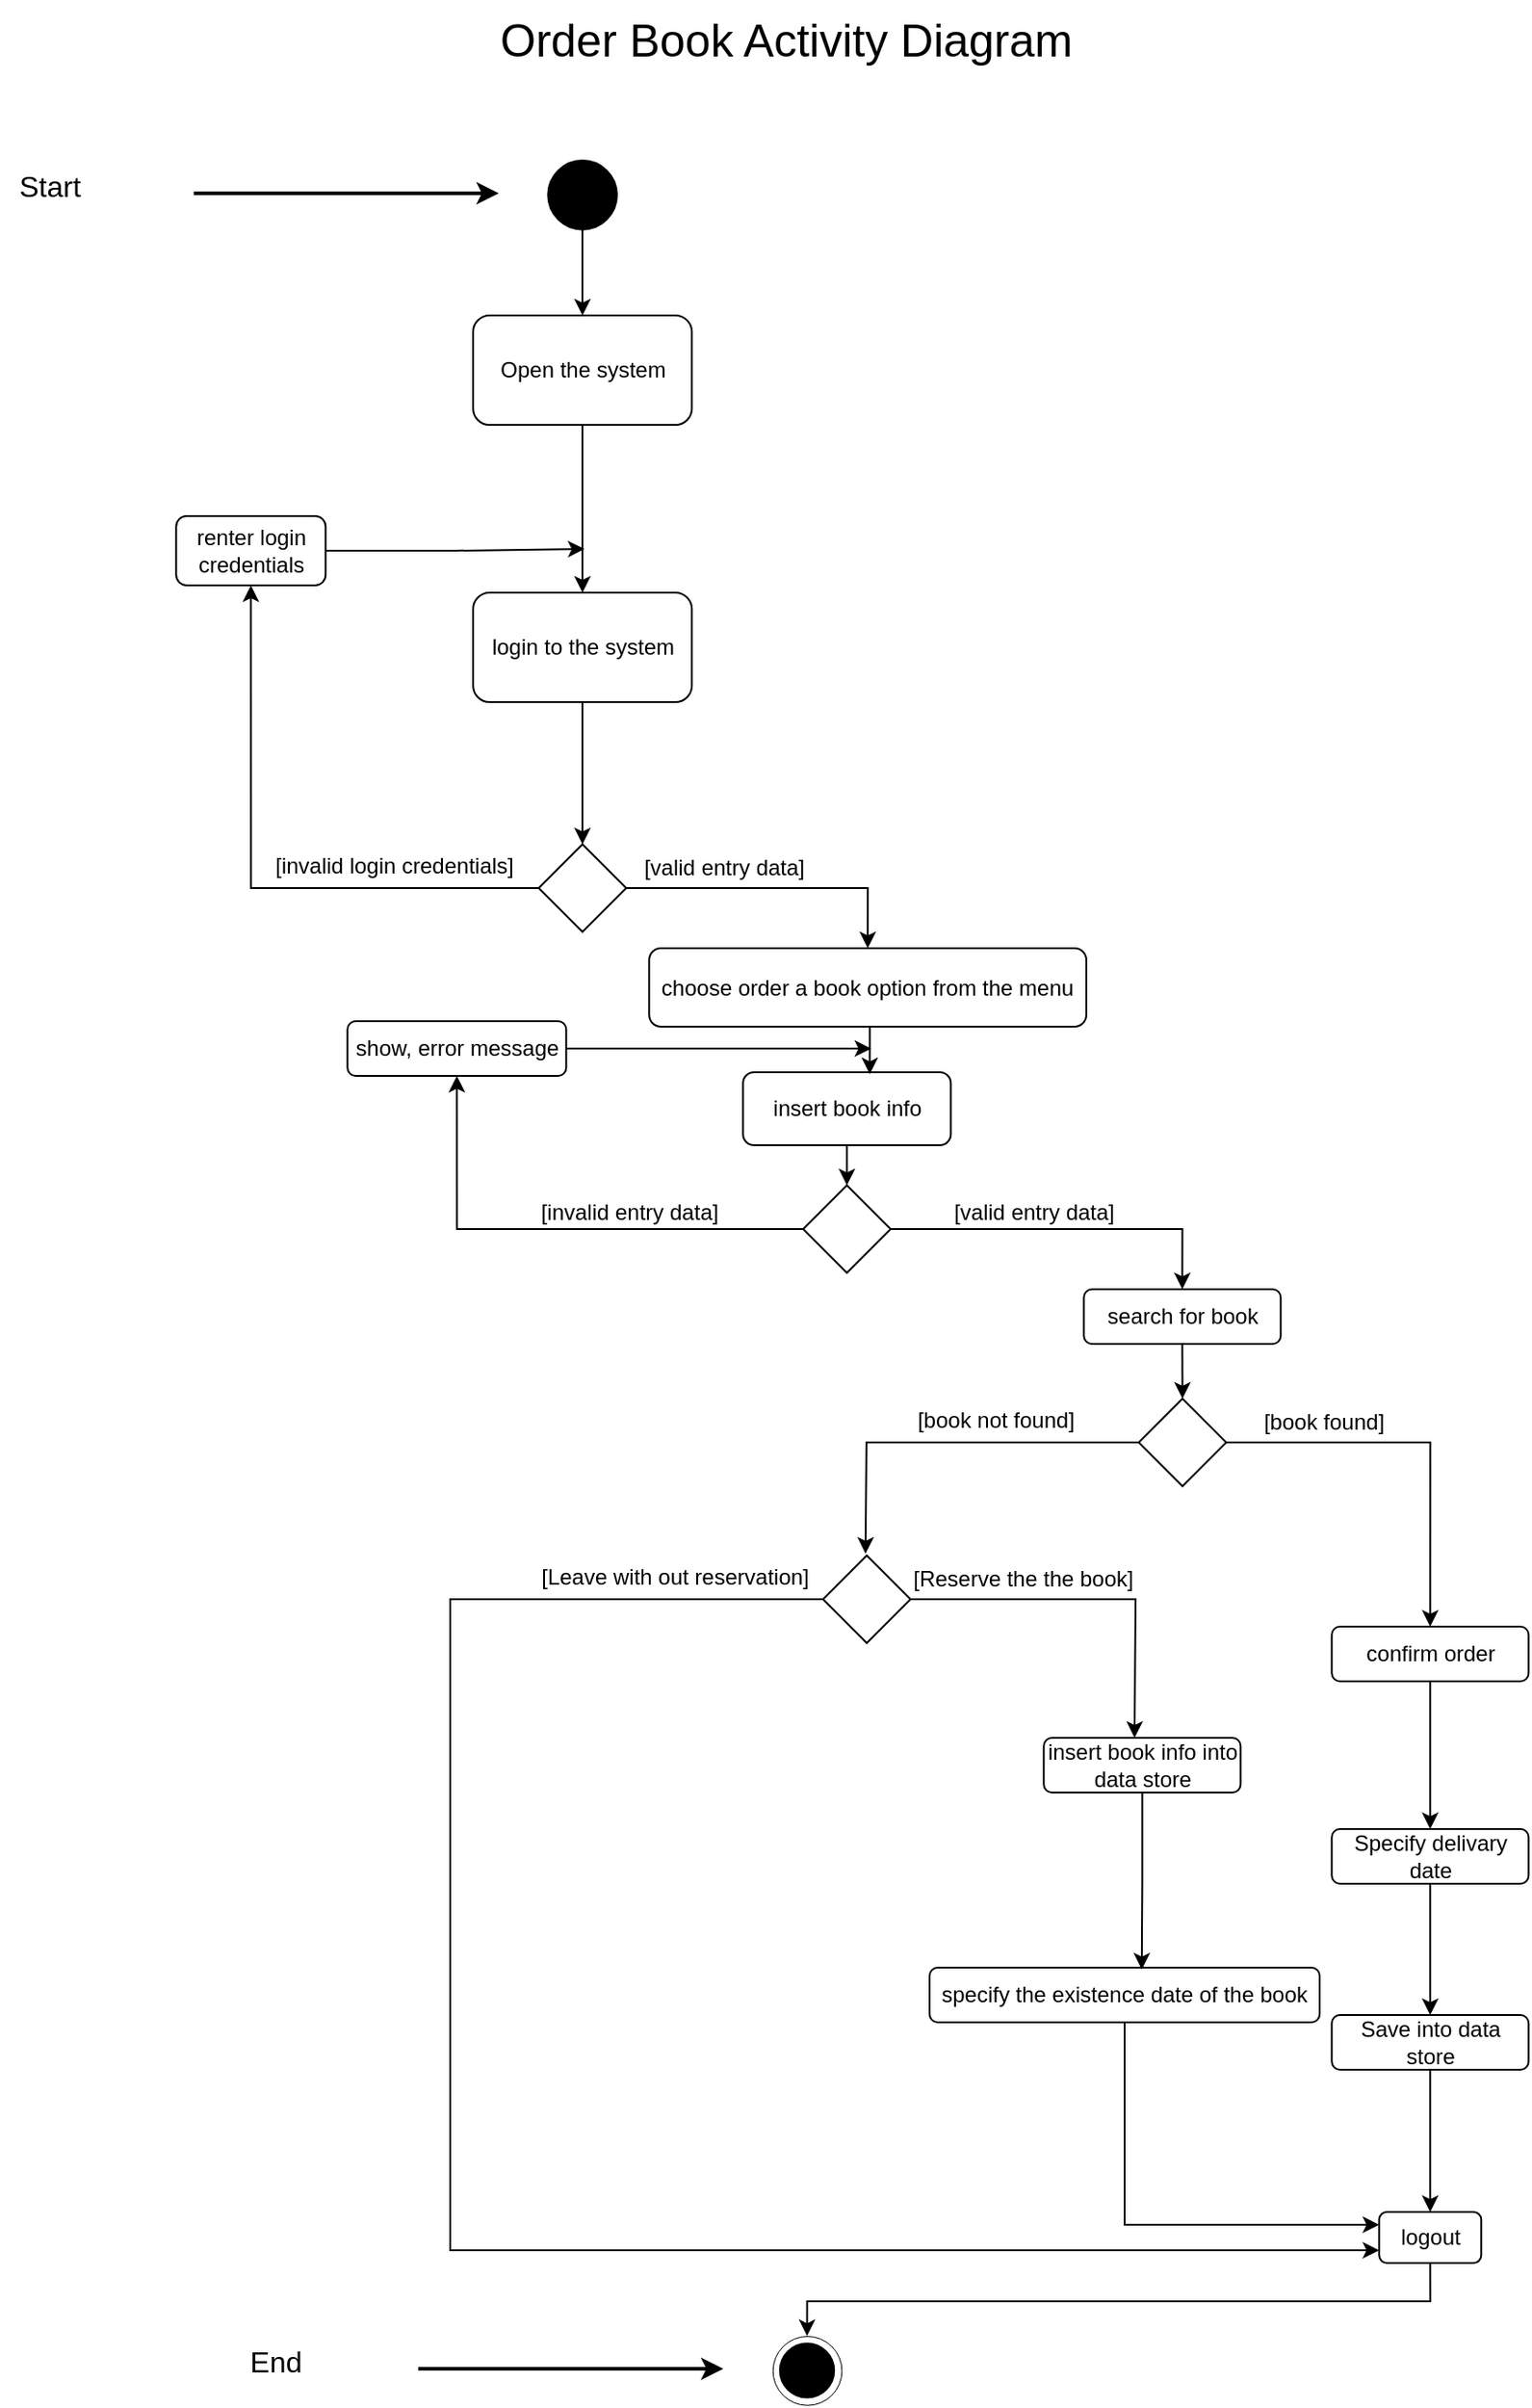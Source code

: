 <mxfile scale="1" border="0" version="24.4.0" type="device">
  <diagram name="Page-1" id="PlogBAuquy3NyxP3YzZk">
    <mxGraphModel dx="2117" dy="1798" grid="0" gridSize="10" guides="1" tooltips="1" connect="1" arrows="1" fold="1" page="1" pageScale="1" pageWidth="827" pageHeight="1169" math="0" shadow="0">
      <root>
        <mxCell id="0" />
        <mxCell id="1" parent="0" />
        <mxCell id="7Se4oC-TnPz3JseUxT82-1" value="Order Book Activity Diagram" style="text;html=1;align=center;verticalAlign=middle;resizable=0;points=[];autosize=1;strokeColor=none;fillColor=none;fontSize=25;" parent="1" vertex="1">
          <mxGeometry x="248" y="-1109" width="332" height="42" as="geometry" />
        </mxCell>
        <mxCell id="Gvk85KsbnPtWNcsbzoE_-1" value="" style="group" parent="1" vertex="1" connectable="0">
          <mxGeometry x="-16.002" y="-1023" width="837.652" height="1176" as="geometry" />
        </mxCell>
        <mxCell id="RftX0TWpoXqCSszcgh1f-1" value="Open the system" style="rounded=1;whiteSpace=wrap;html=1;" parent="Gvk85KsbnPtWNcsbzoE_-1" vertex="1">
          <mxGeometry x="258.572" y="87" width="120" height="60" as="geometry" />
        </mxCell>
        <mxCell id="RftX0TWpoXqCSszcgh1f-24" value="" style="edgeStyle=orthogonalEdgeStyle;rounded=0;orthogonalLoop=1;jettySize=auto;html=1;exitX=0.5;exitY=1;exitDx=0;exitDy=0;" parent="Gvk85KsbnPtWNcsbzoE_-1" source="RftX0TWpoXqCSszcgh1f-1" target="7Se4oC-TnPz3JseUxT82-38" edge="1">
          <mxGeometry relative="1" as="geometry">
            <mxPoint x="318.652" y="186" as="sourcePoint" />
            <mxPoint x="318.282" y="248" as="targetPoint" />
          </mxGeometry>
        </mxCell>
        <mxCell id="RftX0TWpoXqCSszcgh1f-25" style="edgeStyle=orthogonalEdgeStyle;rounded=0;orthogonalLoop=1;jettySize=auto;html=1;exitX=0.5;exitY=1;exitDx=0;exitDy=0;" parent="Gvk85KsbnPtWNcsbzoE_-1" source="7Se4oC-TnPz3JseUxT82-38" target="RftX0TWpoXqCSszcgh1f-16" edge="1">
          <mxGeometry relative="1" as="geometry" />
        </mxCell>
        <mxCell id="7Se4oC-TnPz3JseUxT82-38" value="login to the system" style="rounded=1;whiteSpace=wrap;html=1;" parent="Gvk85KsbnPtWNcsbzoE_-1" vertex="1">
          <mxGeometry x="258.572" y="239" width="120" height="60" as="geometry" />
        </mxCell>
        <mxCell id="RftX0TWpoXqCSszcgh1f-15" style="edgeStyle=orthogonalEdgeStyle;rounded=0;orthogonalLoop=1;jettySize=auto;html=1;exitX=0;exitY=0.5;exitDx=0;exitDy=0;entryX=0.5;entryY=1;entryDx=0;entryDy=0;" parent="Gvk85KsbnPtWNcsbzoE_-1" source="RftX0TWpoXqCSszcgh1f-16" target="RftX0TWpoXqCSszcgh1f-26" edge="1">
          <mxGeometry relative="1" as="geometry">
            <mxPoint x="115.652" y="293" as="targetPoint" />
          </mxGeometry>
        </mxCell>
        <mxCell id="8A0_W88cJS9yxvXFTunQ-59" style="edgeStyle=orthogonalEdgeStyle;rounded=0;orthogonalLoop=1;jettySize=auto;html=1;exitX=1;exitY=0.5;exitDx=0;exitDy=0;entryX=0.5;entryY=0;entryDx=0;entryDy=0;" parent="Gvk85KsbnPtWNcsbzoE_-1" source="RftX0TWpoXqCSszcgh1f-16" target="8A0_W88cJS9yxvXFTunQ-58" edge="1">
          <mxGeometry relative="1" as="geometry" />
        </mxCell>
        <mxCell id="RftX0TWpoXqCSszcgh1f-16" value="" style="rhombus;whiteSpace=wrap;html=1;" parent="Gvk85KsbnPtWNcsbzoE_-1" vertex="1">
          <mxGeometry x="294.572" y="377" width="48" height="48" as="geometry" />
        </mxCell>
        <mxCell id="RftX0TWpoXqCSszcgh1f-17" value="[valid entry data]" style="text;html=1;align=center;verticalAlign=middle;resizable=0;points=[];autosize=1;strokeColor=none;fillColor=none;" parent="Gvk85KsbnPtWNcsbzoE_-1" vertex="1">
          <mxGeometry x="342.652" y="377" width="106" height="26" as="geometry" />
        </mxCell>
        <mxCell id="RftX0TWpoXqCSszcgh1f-18" value="[invalid login credentials]" style="text;html=1;align=center;verticalAlign=middle;resizable=0;points=[];autosize=1;strokeColor=none;fillColor=none;" parent="Gvk85KsbnPtWNcsbzoE_-1" vertex="1">
          <mxGeometry x="140.472" y="376" width="149" height="26" as="geometry" />
        </mxCell>
        <mxCell id="RftX0TWpoXqCSszcgh1f-27" style="edgeStyle=orthogonalEdgeStyle;rounded=0;orthogonalLoop=1;jettySize=auto;html=1;exitX=1;exitY=0.5;exitDx=0;exitDy=0;" parent="Gvk85KsbnPtWNcsbzoE_-1" source="RftX0TWpoXqCSszcgh1f-26" edge="1">
          <mxGeometry relative="1" as="geometry">
            <mxPoint x="319.652" y="215" as="targetPoint" />
          </mxGeometry>
        </mxCell>
        <mxCell id="RftX0TWpoXqCSszcgh1f-26" value="renter login credentials" style="rounded=1;whiteSpace=wrap;html=1;" parent="Gvk85KsbnPtWNcsbzoE_-1" vertex="1">
          <mxGeometry x="95.652" y="197" width="82" height="38" as="geometry" />
        </mxCell>
        <mxCell id="RftX0TWpoXqCSszcgh1f-34" value="" style="group" parent="Gvk85KsbnPtWNcsbzoE_-1" vertex="1" connectable="0">
          <mxGeometry x="147.65" y="852.003" width="333.425" height="39.822" as="geometry" />
        </mxCell>
        <mxCell id="7Se4oC-TnPz3JseUxT82-12" value="" style="group" parent="RftX0TWpoXqCSszcgh1f-34" vertex="1" connectable="0">
          <mxGeometry x="275.228" y="343.025" width="37.797" height="37.797" as="geometry" />
        </mxCell>
        <mxCell id="7Se4oC-TnPz3JseUxT82-13" value="" style="ellipse;whiteSpace=wrap;html=1;aspect=fixed;fillColor=none;container=0;strokeWidth=0.5;" parent="7Se4oC-TnPz3JseUxT82-12" vertex="1">
          <mxGeometry width="37.797" height="37.797" as="geometry" />
        </mxCell>
        <mxCell id="7Se4oC-TnPz3JseUxT82-14" value="" style="ellipse;whiteSpace=wrap;html=1;aspect=fixed;fillColor=#000000;container=0;" parent="7Se4oC-TnPz3JseUxT82-12" vertex="1">
          <mxGeometry x="4.05" y="4.05" width="29.698" height="29.698" as="geometry" />
        </mxCell>
        <mxCell id="7Se4oC-TnPz3JseUxT82-25" value="" style="endArrow=classic;html=1;rounded=0;jumpSize=20;strokeWidth=2;" parent="RftX0TWpoXqCSszcgh1f-34" edge="1">
          <mxGeometry width="50" height="50" relative="1" as="geometry">
            <mxPoint x="80.843" y="360.965" as="sourcePoint" />
            <mxPoint x="248.23" y="360.965" as="targetPoint" />
          </mxGeometry>
        </mxCell>
        <mxCell id="7Se4oC-TnPz3JseUxT82-26" value="End" style="text;html=1;align=center;verticalAlign=middle;resizable=0;points=[];autosize=1;strokeColor=none;fillColor=none;container=0;fontSize=16;" parent="RftX0TWpoXqCSszcgh1f-34" vertex="1">
          <mxGeometry x="-20.4" y="341" width="46" height="31" as="geometry" />
        </mxCell>
        <mxCell id="RftX0TWpoXqCSszcgh1f-35" value="" style="group" parent="Gvk85KsbnPtWNcsbzoE_-1" vertex="1" connectable="0">
          <mxGeometry width="337.475" height="41.847" as="geometry" />
        </mxCell>
        <mxCell id="7Se4oC-TnPz3JseUxT82-4" value="" style="ellipse;whiteSpace=wrap;html=1;aspect=fixed;fillColor=#000000;container=0;" parent="RftX0TWpoXqCSszcgh1f-35" vertex="1">
          <mxGeometry x="299.678" y="2.025" width="37.797" height="37.797" as="geometry" />
        </mxCell>
        <mxCell id="7Se4oC-TnPz3JseUxT82-21" value="" style="group" parent="RftX0TWpoXqCSszcgh1f-35" vertex="1" connectable="0">
          <mxGeometry width="272.68" height="41.847" as="geometry" />
        </mxCell>
        <mxCell id="7Se4oC-TnPz3JseUxT82-22" value="" style="endArrow=classic;html=1;rounded=0;jumpSize=20;strokeWidth=2;" parent="7Se4oC-TnPz3JseUxT82-21" edge="1">
          <mxGeometry width="50" height="50" relative="1" as="geometry">
            <mxPoint x="105.292" y="19.965" as="sourcePoint" />
            <mxPoint x="272.68" y="19.965" as="targetPoint" />
          </mxGeometry>
        </mxCell>
        <mxCell id="7Se4oC-TnPz3JseUxT82-23" value="Start" style="text;html=1;align=center;verticalAlign=middle;resizable=0;points=[];autosize=1;strokeColor=none;fillColor=none;container=0;fontSize=16;" parent="7Se4oC-TnPz3JseUxT82-21" vertex="1">
          <mxGeometry width="52" height="31" as="geometry" />
        </mxCell>
        <mxCell id="RftX0TWpoXqCSszcgh1f-36" style="edgeStyle=orthogonalEdgeStyle;rounded=0;orthogonalLoop=1;jettySize=auto;html=1;exitX=0.5;exitY=1;exitDx=0;exitDy=0;entryX=0.5;entryY=0;entryDx=0;entryDy=0;" parent="Gvk85KsbnPtWNcsbzoE_-1" source="7Se4oC-TnPz3JseUxT82-4" target="RftX0TWpoXqCSszcgh1f-1" edge="1">
          <mxGeometry relative="1" as="geometry" />
        </mxCell>
        <mxCell id="RftX0TWpoXqCSszcgh1f-38" style="edgeStyle=orthogonalEdgeStyle;rounded=0;orthogonalLoop=1;jettySize=auto;html=1;exitX=0.5;exitY=1;exitDx=0;exitDy=0;entryX=0.5;entryY=0;entryDx=0;entryDy=0;" parent="Gvk85KsbnPtWNcsbzoE_-1" source="RftX0TWpoXqCSszcgh1f-23" target="7Se4oC-TnPz3JseUxT82-13" edge="1">
          <mxGeometry relative="1" as="geometry">
            <Array as="points">
              <mxPoint x="783.652" y="1176" />
              <mxPoint x="441.652" y="1176" />
            </Array>
          </mxGeometry>
        </mxCell>
        <mxCell id="RftX0TWpoXqCSszcgh1f-28" style="edgeStyle=orthogonalEdgeStyle;rounded=0;orthogonalLoop=1;jettySize=auto;html=1;exitX=0.5;exitY=1;exitDx=0;exitDy=0;entryX=0.5;entryY=0;entryDx=0;entryDy=0;" parent="Gvk85KsbnPtWNcsbzoE_-1" source="RftX0TWpoXqCSszcgh1f-5" target="RftX0TWpoXqCSszcgh1f-7" edge="1">
          <mxGeometry relative="1" as="geometry" />
        </mxCell>
        <mxCell id="RftX0TWpoXqCSszcgh1f-5" value="insert book info" style="rounded=1;whiteSpace=wrap;html=1;" parent="Gvk85KsbnPtWNcsbzoE_-1" vertex="1">
          <mxGeometry x="406.652" y="502" width="114" height="40" as="geometry" />
        </mxCell>
        <mxCell id="8A0_W88cJS9yxvXFTunQ-64" style="edgeStyle=orthogonalEdgeStyle;rounded=0;orthogonalLoop=1;jettySize=auto;html=1;" parent="Gvk85KsbnPtWNcsbzoE_-1" source="RftX0TWpoXqCSszcgh1f-21" edge="1">
          <mxGeometry relative="1" as="geometry">
            <mxPoint x="476.954" y="489" as="targetPoint" />
          </mxGeometry>
        </mxCell>
        <mxCell id="RftX0TWpoXqCSszcgh1f-21" value="show, error message" style="rounded=1;whiteSpace=wrap;html=1;" parent="Gvk85KsbnPtWNcsbzoE_-1" vertex="1">
          <mxGeometry x="189.652" y="474" width="120" height="30" as="geometry" />
        </mxCell>
        <mxCell id="RftX0TWpoXqCSszcgh1f-23" value="logout" style="rounded=1;whiteSpace=wrap;html=1;" parent="Gvk85KsbnPtWNcsbzoE_-1" vertex="1">
          <mxGeometry x="755.652" y="1127" width="56" height="28" as="geometry" />
        </mxCell>
        <mxCell id="RftX0TWpoXqCSszcgh1f-8" style="edgeStyle=orthogonalEdgeStyle;rounded=0;orthogonalLoop=1;jettySize=auto;html=1;exitX=1;exitY=0.5;exitDx=0;exitDy=0;entryX=0.5;entryY=0;entryDx=0;entryDy=0;" parent="Gvk85KsbnPtWNcsbzoE_-1" source="RftX0TWpoXqCSszcgh1f-7" target="RftX0TWpoXqCSszcgh1f-30" edge="1">
          <mxGeometry relative="1" as="geometry">
            <mxPoint x="649.834" y="692.909" as="targetPoint" />
          </mxGeometry>
        </mxCell>
        <mxCell id="RftX0TWpoXqCSszcgh1f-9" style="edgeStyle=orthogonalEdgeStyle;rounded=0;orthogonalLoop=1;jettySize=auto;html=1;exitX=0;exitY=0.5;exitDx=0;exitDy=0;entryX=0.5;entryY=1;entryDx=0;entryDy=0;" parent="Gvk85KsbnPtWNcsbzoE_-1" source="RftX0TWpoXqCSszcgh1f-7" target="RftX0TWpoXqCSszcgh1f-21" edge="1">
          <mxGeometry relative="1" as="geometry">
            <mxPoint x="255.652" y="697.273" as="targetPoint" />
          </mxGeometry>
        </mxCell>
        <mxCell id="RftX0TWpoXqCSszcgh1f-7" value="" style="rhombus;whiteSpace=wrap;html=1;" parent="Gvk85KsbnPtWNcsbzoE_-1" vertex="1">
          <mxGeometry x="439.652" y="564" width="48" height="48" as="geometry" />
        </mxCell>
        <mxCell id="RftX0TWpoXqCSszcgh1f-10" value="[valid entry data]" style="text;html=1;align=center;verticalAlign=middle;resizable=0;points=[];autosize=1;strokeColor=none;fillColor=none;" parent="Gvk85KsbnPtWNcsbzoE_-1" vertex="1">
          <mxGeometry x="512.652" y="566" width="106" height="26" as="geometry" />
        </mxCell>
        <mxCell id="RftX0TWpoXqCSszcgh1f-11" value="[invalid entry data]" style="text;html=1;align=center;verticalAlign=middle;resizable=0;points=[];autosize=1;strokeColor=none;fillColor=none;" parent="Gvk85KsbnPtWNcsbzoE_-1" vertex="1">
          <mxGeometry x="286.652" y="566" width="115" height="26" as="geometry" />
        </mxCell>
        <mxCell id="CEJu8_0xy4WNsm3qgm8z-6" style="edgeStyle=orthogonalEdgeStyle;rounded=0;orthogonalLoop=1;jettySize=auto;html=1;exitX=0.5;exitY=1;exitDx=0;exitDy=0;entryX=0.5;entryY=0;entryDx=0;entryDy=0;" parent="Gvk85KsbnPtWNcsbzoE_-1" source="RftX0TWpoXqCSszcgh1f-30" target="CEJu8_0xy4WNsm3qgm8z-3" edge="1">
          <mxGeometry relative="1" as="geometry" />
        </mxCell>
        <mxCell id="RftX0TWpoXqCSszcgh1f-30" value="search for book" style="rounded=1;whiteSpace=wrap;html=1;" parent="Gvk85KsbnPtWNcsbzoE_-1" vertex="1">
          <mxGeometry x="593.652" y="621" width="108" height="30" as="geometry" />
        </mxCell>
        <mxCell id="CEJu8_0xy4WNsm3qgm8z-16" style="edgeStyle=orthogonalEdgeStyle;rounded=0;orthogonalLoop=1;jettySize=auto;html=1;exitX=0.5;exitY=1;exitDx=0;exitDy=0;" parent="Gvk85KsbnPtWNcsbzoE_-1" source="CEJu8_0xy4WNsm3qgm8z-14" target="CEJu8_0xy4WNsm3qgm8z-15" edge="1">
          <mxGeometry relative="1" as="geometry" />
        </mxCell>
        <mxCell id="CEJu8_0xy4WNsm3qgm8z-14" value="confirm order" style="rounded=1;whiteSpace=wrap;html=1;" parent="Gvk85KsbnPtWNcsbzoE_-1" vertex="1">
          <mxGeometry x="729.652" y="806" width="108" height="30" as="geometry" />
        </mxCell>
        <mxCell id="CEJu8_0xy4WNsm3qgm8z-18" style="edgeStyle=orthogonalEdgeStyle;rounded=0;orthogonalLoop=1;jettySize=auto;html=1;exitX=0.5;exitY=1;exitDx=0;exitDy=0;entryX=0.5;entryY=0;entryDx=0;entryDy=0;" parent="Gvk85KsbnPtWNcsbzoE_-1" source="CEJu8_0xy4WNsm3qgm8z-15" target="CEJu8_0xy4WNsm3qgm8z-17" edge="1">
          <mxGeometry relative="1" as="geometry" />
        </mxCell>
        <mxCell id="CEJu8_0xy4WNsm3qgm8z-15" value="Specify delivary date" style="rounded=1;whiteSpace=wrap;html=1;" parent="Gvk85KsbnPtWNcsbzoE_-1" vertex="1">
          <mxGeometry x="729.652" y="917" width="108" height="30" as="geometry" />
        </mxCell>
        <mxCell id="CEJu8_0xy4WNsm3qgm8z-19" style="edgeStyle=orthogonalEdgeStyle;rounded=0;orthogonalLoop=1;jettySize=auto;html=1;entryX=0.5;entryY=0;entryDx=0;entryDy=0;" parent="Gvk85KsbnPtWNcsbzoE_-1" source="CEJu8_0xy4WNsm3qgm8z-17" target="RftX0TWpoXqCSszcgh1f-23" edge="1">
          <mxGeometry relative="1" as="geometry" />
        </mxCell>
        <mxCell id="CEJu8_0xy4WNsm3qgm8z-17" value="Save into data store" style="rounded=1;whiteSpace=wrap;html=1;" parent="Gvk85KsbnPtWNcsbzoE_-1" vertex="1">
          <mxGeometry x="729.652" y="1019" width="108" height="30" as="geometry" />
        </mxCell>
        <mxCell id="CEJu8_0xy4WNsm3qgm8z-29" value="insert book info into data store" style="rounded=1;whiteSpace=wrap;html=1;" parent="Gvk85KsbnPtWNcsbzoE_-1" vertex="1">
          <mxGeometry x="571.652" y="867" width="108" height="30" as="geometry" />
        </mxCell>
        <mxCell id="CEJu8_0xy4WNsm3qgm8z-1" style="edgeStyle=orthogonalEdgeStyle;rounded=0;orthogonalLoop=1;jettySize=auto;html=1;exitX=1;exitY=0.5;exitDx=0;exitDy=0;entryX=0.5;entryY=0;entryDx=0;entryDy=0;" parent="Gvk85KsbnPtWNcsbzoE_-1" source="CEJu8_0xy4WNsm3qgm8z-3" target="CEJu8_0xy4WNsm3qgm8z-14" edge="1">
          <mxGeometry relative="1" as="geometry">
            <mxPoint x="794.652" y="781" as="targetPoint" />
          </mxGeometry>
        </mxCell>
        <mxCell id="CEJu8_0xy4WNsm3qgm8z-7" style="edgeStyle=orthogonalEdgeStyle;rounded=0;orthogonalLoop=1;jettySize=auto;html=1;exitX=0;exitY=0.5;exitDx=0;exitDy=0;" parent="Gvk85KsbnPtWNcsbzoE_-1" source="CEJu8_0xy4WNsm3qgm8z-3" edge="1">
          <mxGeometry relative="1" as="geometry">
            <mxPoint x="473.852" y="766" as="targetPoint" />
          </mxGeometry>
        </mxCell>
        <mxCell id="CEJu8_0xy4WNsm3qgm8z-3" value="" style="rhombus;whiteSpace=wrap;html=1;" parent="Gvk85KsbnPtWNcsbzoE_-1" vertex="1">
          <mxGeometry x="623.752" y="681" width="48" height="48" as="geometry" />
        </mxCell>
        <mxCell id="CEJu8_0xy4WNsm3qgm8z-4" value="[book found]" style="text;html=1;align=center;verticalAlign=middle;resizable=0;points=[];autosize=1;strokeColor=none;fillColor=none;" parent="Gvk85KsbnPtWNcsbzoE_-1" vertex="1">
          <mxGeometry x="682.832" y="681" width="84" height="26" as="geometry" />
        </mxCell>
        <mxCell id="CEJu8_0xy4WNsm3qgm8z-5" value="[book not found]" style="text;html=1;align=center;verticalAlign=middle;resizable=0;points=[];autosize=1;strokeColor=none;fillColor=none;" parent="Gvk85KsbnPtWNcsbzoE_-1" vertex="1">
          <mxGeometry x="492.652" y="680" width="104" height="26" as="geometry" />
        </mxCell>
        <mxCell id="CEJu8_0xy4WNsm3qgm8z-23" style="edgeStyle=orthogonalEdgeStyle;rounded=0;orthogonalLoop=1;jettySize=auto;html=1;exitX=1;exitY=0.5;exitDx=0;exitDy=0;entryX=0.5;entryY=0;entryDx=0;entryDy=0;" parent="Gvk85KsbnPtWNcsbzoE_-1" source="CEJu8_0xy4WNsm3qgm8z-25" edge="1">
          <mxGeometry relative="1" as="geometry">
            <mxPoint x="621.452" y="867" as="targetPoint" />
          </mxGeometry>
        </mxCell>
        <mxCell id="8A0_W88cJS9yxvXFTunQ-3" style="edgeStyle=orthogonalEdgeStyle;rounded=0;orthogonalLoop=1;jettySize=auto;html=1;exitX=0;exitY=0.5;exitDx=0;exitDy=0;entryX=0;entryY=0.75;entryDx=0;entryDy=0;" parent="Gvk85KsbnPtWNcsbzoE_-1" source="CEJu8_0xy4WNsm3qgm8z-25" target="RftX0TWpoXqCSszcgh1f-23" edge="1">
          <mxGeometry relative="1" as="geometry">
            <Array as="points">
              <mxPoint x="246" y="791" />
              <mxPoint x="246" y="1148" />
            </Array>
          </mxGeometry>
        </mxCell>
        <mxCell id="CEJu8_0xy4WNsm3qgm8z-25" value="" style="rhombus;whiteSpace=wrap;html=1;" parent="Gvk85KsbnPtWNcsbzoE_-1" vertex="1">
          <mxGeometry x="450.552" y="767" width="48" height="48" as="geometry" />
        </mxCell>
        <mxCell id="CEJu8_0xy4WNsm3qgm8z-26" value="[Reserve the the book]" style="text;html=1;align=center;verticalAlign=middle;resizable=0;points=[];autosize=1;strokeColor=none;fillColor=none;" parent="Gvk85KsbnPtWNcsbzoE_-1" vertex="1">
          <mxGeometry x="490.632" y="767" width="139" height="26" as="geometry" />
        </mxCell>
        <mxCell id="CEJu8_0xy4WNsm3qgm8z-27" value="[Leave with out reservation]" style="text;html=1;align=center;verticalAlign=middle;resizable=0;points=[];autosize=1;strokeColor=none;fillColor=none;" parent="Gvk85KsbnPtWNcsbzoE_-1" vertex="1">
          <mxGeometry x="286.652" y="766" width="165" height="26" as="geometry" />
        </mxCell>
        <mxCell id="8A0_W88cJS9yxvXFTunQ-58" value="&lt;span style=&quot;text-wrap: nowrap;&quot;&gt;choose order a book option&amp;nbsp;from the menu&lt;/span&gt;" style="rounded=1;whiteSpace=wrap;html=1;" parent="Gvk85KsbnPtWNcsbzoE_-1" vertex="1">
          <mxGeometry x="355.15" y="434" width="239.85" height="43" as="geometry" />
        </mxCell>
        <mxCell id="8A0_W88cJS9yxvXFTunQ-63" style="edgeStyle=orthogonalEdgeStyle;rounded=0;orthogonalLoop=1;jettySize=auto;html=1;exitX=0.5;exitY=1;exitDx=0;exitDy=0;entryX=0.61;entryY=0.026;entryDx=0;entryDy=0;entryPerimeter=0;" parent="Gvk85KsbnPtWNcsbzoE_-1" source="8A0_W88cJS9yxvXFTunQ-58" target="RftX0TWpoXqCSszcgh1f-5" edge="1">
          <mxGeometry relative="1" as="geometry" />
        </mxCell>
        <mxCell id="ZqErbZG82wdnI0VQYqBh-3" style="edgeStyle=orthogonalEdgeStyle;rounded=0;orthogonalLoop=1;jettySize=auto;html=1;exitX=0.5;exitY=1;exitDx=0;exitDy=0;entryX=0;entryY=0.25;entryDx=0;entryDy=0;" parent="Gvk85KsbnPtWNcsbzoE_-1" source="ZqErbZG82wdnI0VQYqBh-1" target="RftX0TWpoXqCSszcgh1f-23" edge="1">
          <mxGeometry relative="1" as="geometry" />
        </mxCell>
        <mxCell id="ZqErbZG82wdnI0VQYqBh-1" value="&lt;span style=&quot;text-wrap: nowrap;&quot;&gt;specify the existence date of the book&lt;/span&gt;" style="rounded=1;whiteSpace=wrap;html=1;" parent="Gvk85KsbnPtWNcsbzoE_-1" vertex="1">
          <mxGeometry x="509" y="993" width="214" height="30" as="geometry" />
        </mxCell>
        <mxCell id="9IlmxECPIOaNn8GlmABs-1" style="edgeStyle=orthogonalEdgeStyle;rounded=0;orthogonalLoop=1;jettySize=auto;html=1;entryX=0.544;entryY=0.033;entryDx=0;entryDy=0;entryPerimeter=0;" edge="1" parent="Gvk85KsbnPtWNcsbzoE_-1" source="CEJu8_0xy4WNsm3qgm8z-29" target="ZqErbZG82wdnI0VQYqBh-1">
          <mxGeometry relative="1" as="geometry" />
        </mxCell>
      </root>
    </mxGraphModel>
  </diagram>
</mxfile>
